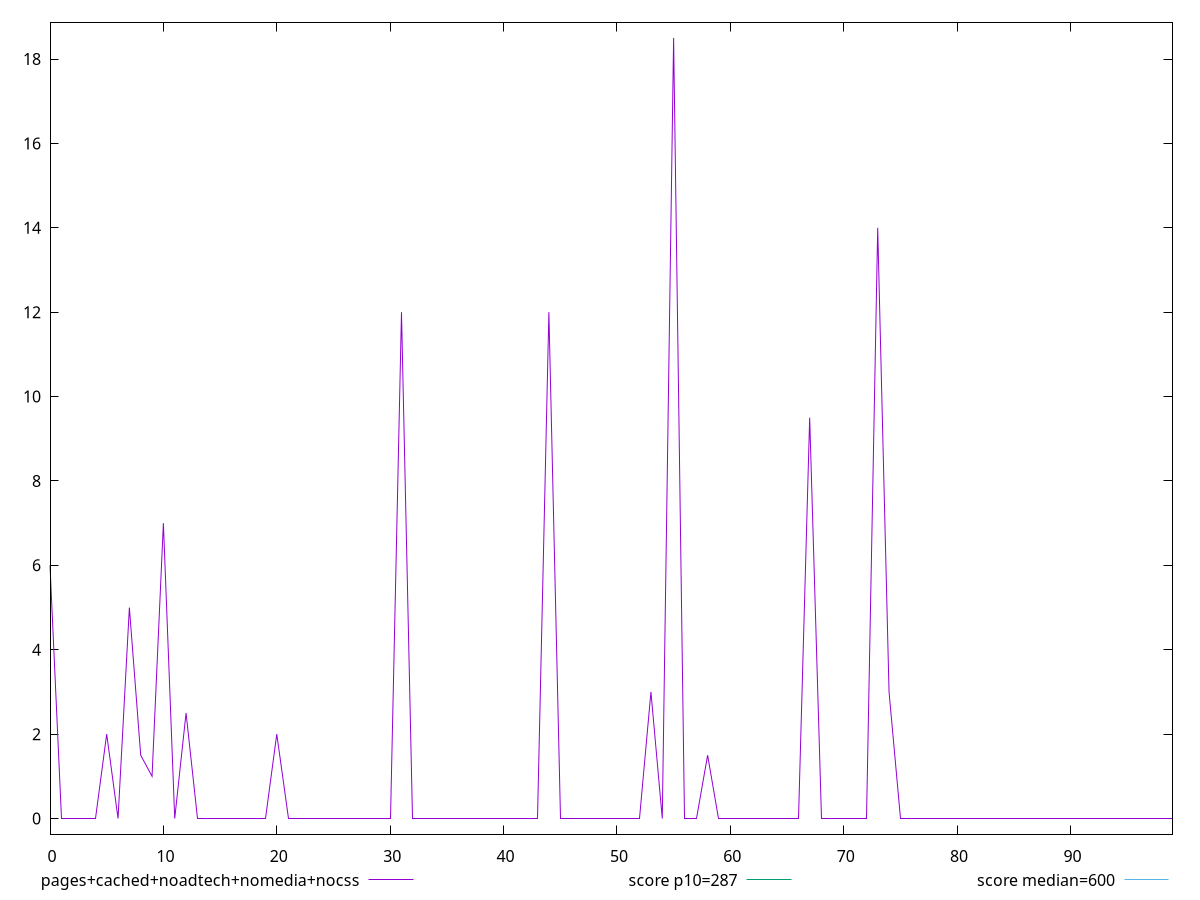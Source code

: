reset

$pagesCachedNoadtechNomediaNocss <<EOF
0 6
1 0
2 0
3 0
4 0
5 2
6 0
7 5
8 1.4999999999998863
9 1.0000000000001137
10 7
11 0
12 2.5
13 0
14 0
15 0
16 0
17 0
18 0
19 0
20 2
21 0
22 0
23 0
24 0
25 0
26 0
27 0
28 0
29 0
30 0
31 12
32 0
33 0
34 0
35 0
36 0
37 0
38 0
39 0
40 0
41 0
42 0
43 0
44 12
45 0
46 0
47 0
48 0
49 0
50 0
51 0
52 0
53 3
54 0
55 18.5
56 0
57 0
58 1.5
59 0
60 0
61 0
62 0
63 0
64 0
65 0
66 0
67 9.5
68 0
69 0
70 0
71 0
72 0
73 14.000000000000114
74 3
75 0
76 0
77 0
78 0
79 0
80 0
81 0
82 0
83 0
84 0
85 0
86 0
87 0
88 0
89 0
90 0
91 0
92 0
93 0
94 0
95 0
96 0
97 0
98 0
99 0
EOF

set key outside below
set xrange [0:99]
set yrange [-0.37:18.87]
set trange [-0.37:18.87]
set terminal svg size 640, 500 enhanced background rgb 'white'
set output "report_00011_2021-02-09T10:53:21.242Z/total-blocking-time/comparison/line/4_vs_5.svg"

plot $pagesCachedNoadtechNomediaNocss title "pages+cached+noadtech+nomedia+nocss" with line, \
     287 title "score p10=287", \
     600 title "score median=600"

reset
